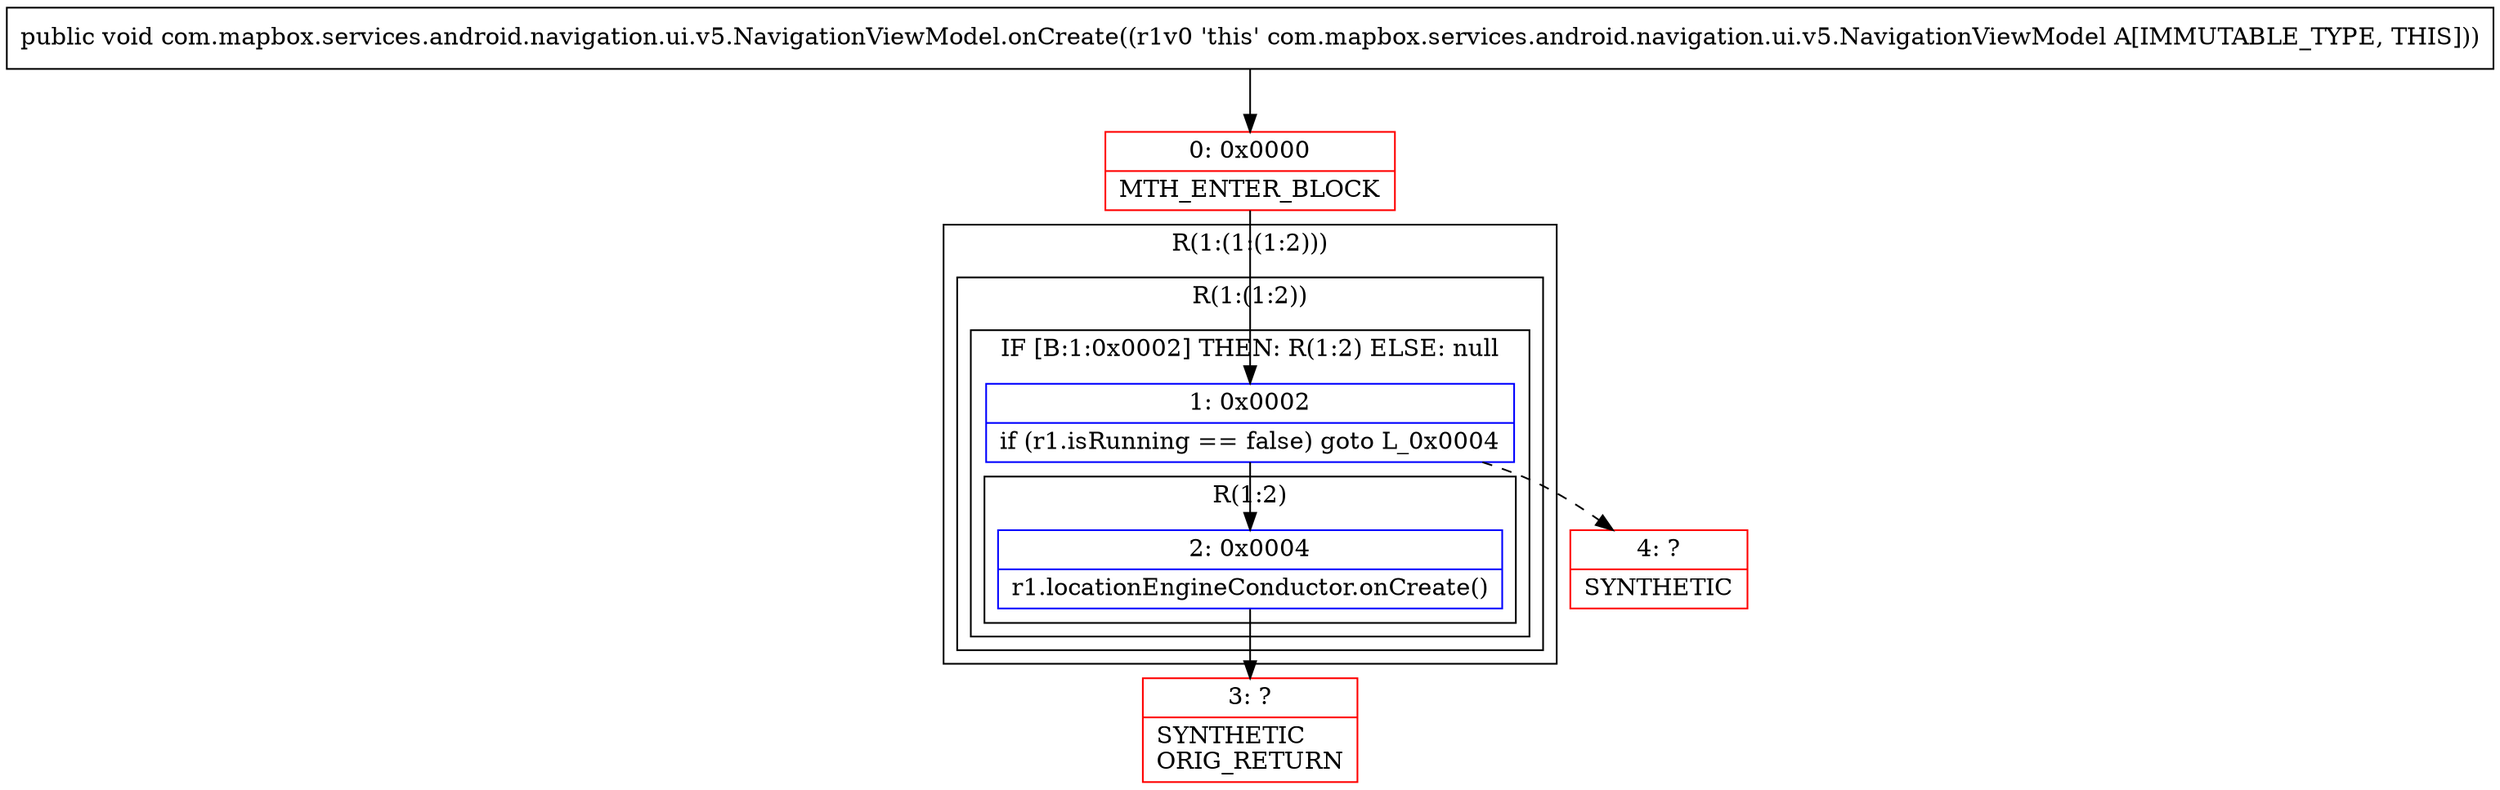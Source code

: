 digraph "CFG forcom.mapbox.services.android.navigation.ui.v5.NavigationViewModel.onCreate()V" {
subgraph cluster_Region_1403377852 {
label = "R(1:(1:(1:2)))";
node [shape=record,color=blue];
subgraph cluster_Region_1396792236 {
label = "R(1:(1:2))";
node [shape=record,color=blue];
subgraph cluster_IfRegion_994064005 {
label = "IF [B:1:0x0002] THEN: R(1:2) ELSE: null";
node [shape=record,color=blue];
Node_1 [shape=record,label="{1\:\ 0x0002|if (r1.isRunning == false) goto L_0x0004\l}"];
subgraph cluster_Region_1710889973 {
label = "R(1:2)";
node [shape=record,color=blue];
Node_2 [shape=record,label="{2\:\ 0x0004|r1.locationEngineConductor.onCreate()\l}"];
}
}
}
}
Node_0 [shape=record,color=red,label="{0\:\ 0x0000|MTH_ENTER_BLOCK\l}"];
Node_3 [shape=record,color=red,label="{3\:\ ?|SYNTHETIC\lORIG_RETURN\l}"];
Node_4 [shape=record,color=red,label="{4\:\ ?|SYNTHETIC\l}"];
MethodNode[shape=record,label="{public void com.mapbox.services.android.navigation.ui.v5.NavigationViewModel.onCreate((r1v0 'this' com.mapbox.services.android.navigation.ui.v5.NavigationViewModel A[IMMUTABLE_TYPE, THIS])) }"];
MethodNode -> Node_0;
Node_1 -> Node_2;
Node_1 -> Node_4[style=dashed];
Node_2 -> Node_3;
Node_0 -> Node_1;
}

